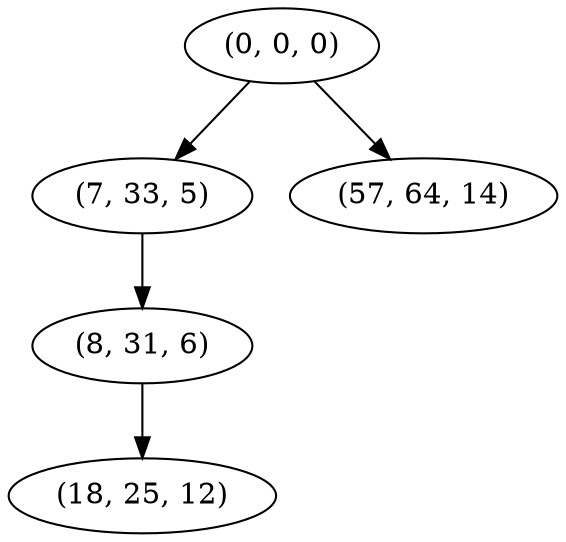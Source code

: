 digraph tree {
    "(0, 0, 0)";
    "(7, 33, 5)";
    "(8, 31, 6)";
    "(18, 25, 12)";
    "(57, 64, 14)";
    "(0, 0, 0)" -> "(7, 33, 5)";
    "(0, 0, 0)" -> "(57, 64, 14)";
    "(7, 33, 5)" -> "(8, 31, 6)";
    "(8, 31, 6)" -> "(18, 25, 12)";
}
